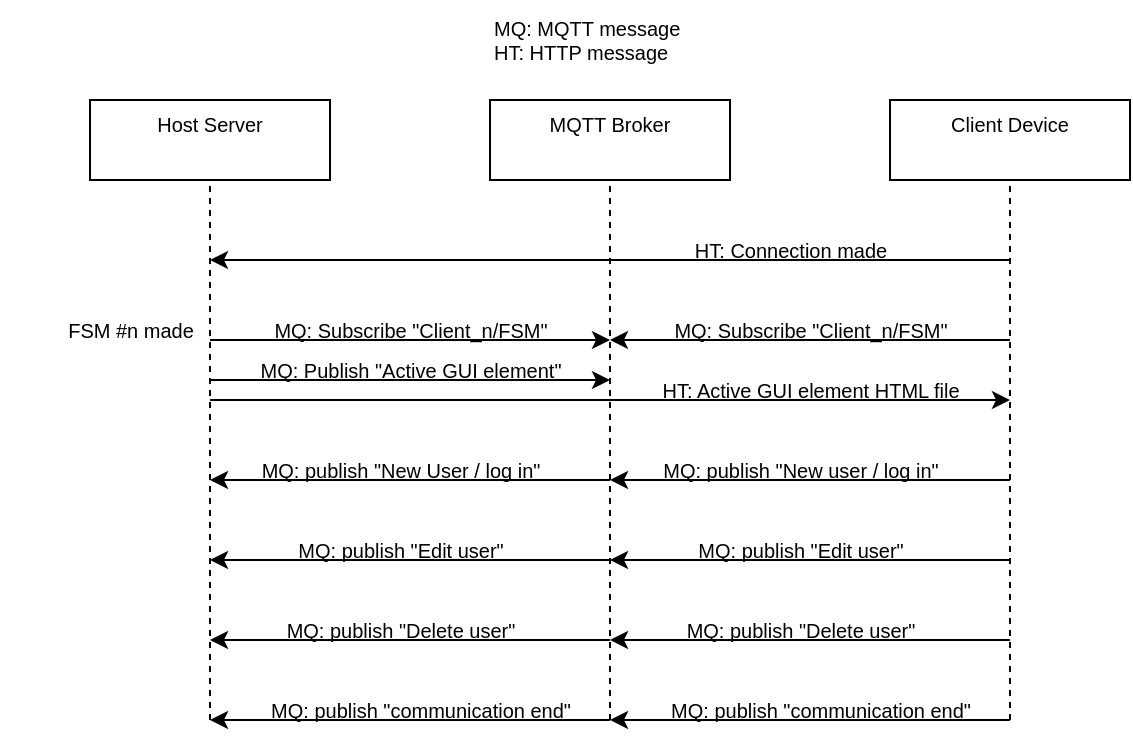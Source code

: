 <mxfile>
    <diagram id="-Frv35_J-lSrahw0ohG_" name="UserAccess">
        <mxGraphModel dx="1026" dy="719" grid="1" gridSize="10" guides="1" tooltips="1" connect="1" arrows="1" fold="1" page="0" pageScale="1" pageWidth="827" pageHeight="1169" math="0" shadow="0">
            <root>
                <mxCell id="0"/>
                <mxCell id="1" parent="0"/>
                <mxCell id="92vTfL0RcZxI9JbUR77s-1" value="Host Server" style="rounded=0;whiteSpace=wrap;html=1;verticalAlign=top;fontSize=10;" parent="1" vertex="1">
                    <mxGeometry x="280" y="240" width="120" height="40" as="geometry"/>
                </mxCell>
                <mxCell id="92vTfL0RcZxI9JbUR77s-2" value="MQTT Broker" style="rounded=0;whiteSpace=wrap;html=1;verticalAlign=top;fontSize=10;" parent="1" vertex="1">
                    <mxGeometry x="480" y="240" width="120" height="40" as="geometry"/>
                </mxCell>
                <mxCell id="92vTfL0RcZxI9JbUR77s-3" value="Client Device" style="rounded=0;whiteSpace=wrap;html=1;verticalAlign=top;fontSize=10;" parent="1" vertex="1">
                    <mxGeometry x="680" y="240" width="120" height="40" as="geometry"/>
                </mxCell>
                <mxCell id="92vTfL0RcZxI9JbUR77s-4" value="" style="endArrow=none;dashed=1;html=1;entryX=0.5;entryY=1;entryDx=0;entryDy=0;sourcePerimeterSpacing=0;fontSize=10;" parent="1" edge="1">
                    <mxGeometry width="50" height="50" relative="1" as="geometry">
                        <mxPoint x="340" y="550" as="sourcePoint"/>
                        <mxPoint x="340" y="280" as="targetPoint"/>
                    </mxGeometry>
                </mxCell>
                <mxCell id="92vTfL0RcZxI9JbUR77s-5" value="" style="endArrow=none;dashed=1;html=1;entryX=0.5;entryY=1;entryDx=0;entryDy=0;sourcePerimeterSpacing=0;fontSize=10;" parent="1" target="92vTfL0RcZxI9JbUR77s-2" edge="1">
                    <mxGeometry width="50" height="50" relative="1" as="geometry">
                        <mxPoint x="540" y="550" as="sourcePoint"/>
                        <mxPoint x="519.5" y="300" as="targetPoint"/>
                    </mxGeometry>
                </mxCell>
                <mxCell id="92vTfL0RcZxI9JbUR77s-6" value="" style="endArrow=none;dashed=1;html=1;entryX=0.5;entryY=1;entryDx=0;entryDy=0;sourcePerimeterSpacing=0;jumpStyle=none;fontSize=10;" parent="1" target="92vTfL0RcZxI9JbUR77s-3" edge="1">
                    <mxGeometry width="50" height="50" relative="1" as="geometry">
                        <mxPoint x="740" y="550" as="sourcePoint"/>
                        <mxPoint x="759.5" y="300" as="targetPoint"/>
                    </mxGeometry>
                </mxCell>
                <mxCell id="92vTfL0RcZxI9JbUR77s-7" value="MQ: MQTT message&lt;br style=&quot;font-size: 10px;&quot;&gt;HT: HTTP message" style="text;html=1;align=left;verticalAlign=middle;resizable=0;points=[];autosize=1;strokeColor=none;fillColor=none;fontSize=10;" parent="1" vertex="1">
                    <mxGeometry x="480" y="190" width="120" height="40" as="geometry"/>
                </mxCell>
                <mxCell id="92vTfL0RcZxI9JbUR77s-8" value="" style="group" parent="1" vertex="1" connectable="0">
                    <mxGeometry x="340" y="360" width="200" height="30" as="geometry"/>
                </mxCell>
                <mxCell id="92vTfL0RcZxI9JbUR77s-9" value="" style="endArrow=classic;html=1;sourcePerimeterSpacing=0;jumpStyle=none;fontSize=10;" parent="92vTfL0RcZxI9JbUR77s-8" edge="1">
                    <mxGeometry width="50" height="50" relative="1" as="geometry">
                        <mxPoint y="20" as="sourcePoint"/>
                        <mxPoint x="200" y="20" as="targetPoint"/>
                    </mxGeometry>
                </mxCell>
                <mxCell id="92vTfL0RcZxI9JbUR77s-10" value="MQ: Publish &quot;Active GUI element&quot;" style="text;html=1;align=center;verticalAlign=middle;resizable=0;points=[];autosize=1;strokeColor=none;fillColor=none;fontSize=10;" parent="92vTfL0RcZxI9JbUR77s-8" vertex="1">
                    <mxGeometry x="15" width="170" height="30" as="geometry"/>
                </mxCell>
                <mxCell id="92vTfL0RcZxI9JbUR77s-11" value="" style="group" parent="1" vertex="1" connectable="0">
                    <mxGeometry x="340" y="370" width="400" height="30" as="geometry"/>
                </mxCell>
                <mxCell id="92vTfL0RcZxI9JbUR77s-12" value="" style="endArrow=classic;html=1;sourcePerimeterSpacing=0;jumpStyle=none;fontSize=10;" parent="92vTfL0RcZxI9JbUR77s-11" edge="1">
                    <mxGeometry width="50" height="50" relative="1" as="geometry">
                        <mxPoint y="20" as="sourcePoint"/>
                        <mxPoint x="400" y="20" as="targetPoint"/>
                    </mxGeometry>
                </mxCell>
                <mxCell id="92vTfL0RcZxI9JbUR77s-13" value="HT: Active GUI element HTML file" style="text;html=1;align=center;verticalAlign=middle;resizable=0;points=[];autosize=1;strokeColor=none;fillColor=none;fontSize=10;" parent="92vTfL0RcZxI9JbUR77s-11" vertex="1">
                    <mxGeometry x="215" width="170" height="30" as="geometry"/>
                </mxCell>
                <mxCell id="92vTfL0RcZxI9JbUR77s-14" value="" style="group" parent="1" vertex="1" connectable="0">
                    <mxGeometry x="540" y="340" width="200" height="30" as="geometry"/>
                </mxCell>
                <mxCell id="92vTfL0RcZxI9JbUR77s-15" value="MQ: Subscribe &quot;Client_n/FSM&quot;" style="text;html=1;align=center;verticalAlign=middle;resizable=0;points=[];autosize=1;strokeColor=none;fillColor=none;fontSize=10;" parent="92vTfL0RcZxI9JbUR77s-14" vertex="1">
                    <mxGeometry x="20" width="160" height="30" as="geometry"/>
                </mxCell>
                <mxCell id="92vTfL0RcZxI9JbUR77s-16" value="" style="endArrow=classic;html=1;sourcePerimeterSpacing=0;jumpStyle=none;fontSize=10;" parent="92vTfL0RcZxI9JbUR77s-14" edge="1">
                    <mxGeometry width="50" height="50" relative="1" as="geometry">
                        <mxPoint x="200" y="20" as="sourcePoint"/>
                        <mxPoint y="20" as="targetPoint"/>
                    </mxGeometry>
                </mxCell>
                <mxCell id="92vTfL0RcZxI9JbUR77s-17" value="" style="group" parent="1" vertex="1" connectable="0">
                    <mxGeometry x="255" y="340" width="285" height="30" as="geometry"/>
                </mxCell>
                <mxCell id="92vTfL0RcZxI9JbUR77s-18" value="FSM #n made" style="text;html=1;align=center;verticalAlign=middle;resizable=0;points=[];autosize=1;strokeColor=none;fillColor=none;fontSize=10;" parent="92vTfL0RcZxI9JbUR77s-17" vertex="1">
                    <mxGeometry width="90" height="30" as="geometry"/>
                </mxCell>
                <mxCell id="92vTfL0RcZxI9JbUR77s-19" value="" style="group" parent="92vTfL0RcZxI9JbUR77s-17" vertex="1" connectable="0">
                    <mxGeometry x="85" width="200" height="30" as="geometry"/>
                </mxCell>
                <mxCell id="92vTfL0RcZxI9JbUR77s-20" value="" style="endArrow=classic;html=1;sourcePerimeterSpacing=0;jumpStyle=none;fontSize=10;" parent="92vTfL0RcZxI9JbUR77s-19" edge="1">
                    <mxGeometry width="50" height="50" relative="1" as="geometry">
                        <mxPoint y="20" as="sourcePoint"/>
                        <mxPoint x="200" y="20" as="targetPoint"/>
                    </mxGeometry>
                </mxCell>
                <mxCell id="92vTfL0RcZxI9JbUR77s-21" value="MQ: Subscribe &quot;Client_n/FSM&quot;" style="text;html=1;align=center;verticalAlign=middle;resizable=0;points=[];autosize=1;strokeColor=none;fillColor=none;fontSize=10;" parent="92vTfL0RcZxI9JbUR77s-19" vertex="1">
                    <mxGeometry x="20" width="160" height="30" as="geometry"/>
                </mxCell>
                <mxCell id="92vTfL0RcZxI9JbUR77s-22" value="" style="group" parent="1" vertex="1" connectable="0">
                    <mxGeometry x="340" y="300" width="400" height="30" as="geometry"/>
                </mxCell>
                <mxCell id="92vTfL0RcZxI9JbUR77s-23" value="" style="endArrow=classic;html=1;sourcePerimeterSpacing=0;jumpStyle=none;fontSize=10;" parent="92vTfL0RcZxI9JbUR77s-22" edge="1">
                    <mxGeometry width="50" height="50" relative="1" as="geometry">
                        <mxPoint x="400" y="20" as="sourcePoint"/>
                        <mxPoint y="20" as="targetPoint"/>
                    </mxGeometry>
                </mxCell>
                <mxCell id="92vTfL0RcZxI9JbUR77s-24" value="HT: Connection made" style="text;html=1;align=center;verticalAlign=middle;resizable=0;points=[];autosize=1;strokeColor=none;fillColor=none;fontSize=10;" parent="92vTfL0RcZxI9JbUR77s-22" vertex="1">
                    <mxGeometry x="230" width="120" height="30" as="geometry"/>
                </mxCell>
                <mxCell id="92vTfL0RcZxI9JbUR77s-25" value="" style="group" parent="1" vertex="1" connectable="0">
                    <mxGeometry x="540" y="520" width="200" height="30" as="geometry"/>
                </mxCell>
                <mxCell id="92vTfL0RcZxI9JbUR77s-26" value="" style="endArrow=classic;html=1;sourcePerimeterSpacing=0;jumpStyle=none;fontSize=10;" parent="92vTfL0RcZxI9JbUR77s-25" edge="1">
                    <mxGeometry width="50" height="50" relative="1" as="geometry">
                        <mxPoint x="200" y="30" as="sourcePoint"/>
                        <mxPoint y="30" as="targetPoint"/>
                    </mxGeometry>
                </mxCell>
                <mxCell id="92vTfL0RcZxI9JbUR77s-27" value="MQ: publish &quot;communication end&quot;" style="text;html=1;align=center;verticalAlign=middle;resizable=0;points=[];autosize=1;strokeColor=none;fillColor=none;fontSize=10;" parent="92vTfL0RcZxI9JbUR77s-25" vertex="1">
                    <mxGeometry x="20" y="10" width="170" height="30" as="geometry"/>
                </mxCell>
                <mxCell id="92vTfL0RcZxI9JbUR77s-28" value="" style="group" parent="1" vertex="1" connectable="0">
                    <mxGeometry x="235" y="520" width="305" height="40" as="geometry"/>
                </mxCell>
                <mxCell id="92vTfL0RcZxI9JbUR77s-29" value="" style="endArrow=classic;html=1;sourcePerimeterSpacing=0;jumpStyle=none;fontSize=10;" parent="92vTfL0RcZxI9JbUR77s-28" edge="1">
                    <mxGeometry width="50" height="50" relative="1" as="geometry">
                        <mxPoint x="305" y="30" as="sourcePoint"/>
                        <mxPoint x="105" y="30" as="targetPoint"/>
                    </mxGeometry>
                </mxCell>
                <mxCell id="92vTfL0RcZxI9JbUR77s-30" value="MQ: publish &quot;communication end&quot;" style="text;html=1;align=center;verticalAlign=middle;resizable=0;points=[];autosize=1;strokeColor=none;fillColor=none;fontSize=10;" parent="92vTfL0RcZxI9JbUR77s-28" vertex="1">
                    <mxGeometry x="125" y="10" width="170" height="30" as="geometry"/>
                </mxCell>
                <mxCell id="92vTfL0RcZxI9JbUR77s-32" value="" style="group" parent="1" vertex="1" connectable="0">
                    <mxGeometry x="540" y="410" width="200" height="30" as="geometry"/>
                </mxCell>
                <mxCell id="92vTfL0RcZxI9JbUR77s-33" value="" style="endArrow=classic;html=1;fontSize=10;sourcePerimeterSpacing=0;jumpStyle=none;" parent="92vTfL0RcZxI9JbUR77s-32" edge="1">
                    <mxGeometry width="50" height="50" relative="1" as="geometry">
                        <mxPoint x="200" y="20" as="sourcePoint"/>
                        <mxPoint y="20" as="targetPoint"/>
                    </mxGeometry>
                </mxCell>
                <mxCell id="92vTfL0RcZxI9JbUR77s-34" value="MQ: publish &quot;New user / log in&quot;" style="text;html=1;align=center;verticalAlign=middle;resizable=0;points=[];autosize=1;strokeColor=none;fillColor=none;fontSize=10;" parent="92vTfL0RcZxI9JbUR77s-32" vertex="1">
                    <mxGeometry x="15" width="160" height="30" as="geometry"/>
                </mxCell>
                <mxCell id="92vTfL0RcZxI9JbUR77s-35" value="" style="group" parent="1" vertex="1" connectable="0">
                    <mxGeometry x="340" y="410" width="200" height="30" as="geometry"/>
                </mxCell>
                <mxCell id="92vTfL0RcZxI9JbUR77s-36" value="" style="endArrow=classic;html=1;fontSize=10;sourcePerimeterSpacing=0;jumpStyle=none;" parent="92vTfL0RcZxI9JbUR77s-35" edge="1">
                    <mxGeometry width="50" height="50" relative="1" as="geometry">
                        <mxPoint x="200" y="20" as="sourcePoint"/>
                        <mxPoint y="20" as="targetPoint"/>
                    </mxGeometry>
                </mxCell>
                <mxCell id="92vTfL0RcZxI9JbUR77s-37" value="MQ: publish &quot;New User / log in&quot;" style="text;html=1;align=center;verticalAlign=middle;resizable=0;points=[];autosize=1;strokeColor=none;fillColor=none;fontSize=10;" parent="92vTfL0RcZxI9JbUR77s-35" vertex="1">
                    <mxGeometry x="15" width="160" height="30" as="geometry"/>
                </mxCell>
                <mxCell id="92vTfL0RcZxI9JbUR77s-38" value="" style="group" parent="1" vertex="1" connectable="0">
                    <mxGeometry x="540" y="450" width="200" height="30" as="geometry"/>
                </mxCell>
                <mxCell id="92vTfL0RcZxI9JbUR77s-39" value="" style="endArrow=classic;html=1;fontSize=10;sourcePerimeterSpacing=0;jumpStyle=none;" parent="92vTfL0RcZxI9JbUR77s-38" edge="1">
                    <mxGeometry width="50" height="50" relative="1" as="geometry">
                        <mxPoint x="200" y="20" as="sourcePoint"/>
                        <mxPoint y="20" as="targetPoint"/>
                    </mxGeometry>
                </mxCell>
                <mxCell id="92vTfL0RcZxI9JbUR77s-40" value="MQ: publish &quot;Edit user&quot;" style="text;html=1;align=center;verticalAlign=middle;resizable=0;points=[];autosize=1;strokeColor=none;fillColor=none;fontSize=10;" parent="92vTfL0RcZxI9JbUR77s-38" vertex="1">
                    <mxGeometry x="30" width="130" height="30" as="geometry"/>
                </mxCell>
                <mxCell id="92vTfL0RcZxI9JbUR77s-41" value="" style="group" parent="1" vertex="1" connectable="0">
                    <mxGeometry x="340" y="450" width="200" height="30" as="geometry"/>
                </mxCell>
                <mxCell id="92vTfL0RcZxI9JbUR77s-42" value="" style="endArrow=classic;html=1;fontSize=10;sourcePerimeterSpacing=0;jumpStyle=none;" parent="92vTfL0RcZxI9JbUR77s-41" edge="1">
                    <mxGeometry width="50" height="50" relative="1" as="geometry">
                        <mxPoint x="200" y="20" as="sourcePoint"/>
                        <mxPoint y="20" as="targetPoint"/>
                    </mxGeometry>
                </mxCell>
                <mxCell id="92vTfL0RcZxI9JbUR77s-43" value="MQ: publish &quot;Edit user&quot;" style="text;html=1;align=center;verticalAlign=middle;resizable=0;points=[];autosize=1;strokeColor=none;fillColor=none;fontSize=10;" parent="92vTfL0RcZxI9JbUR77s-41" vertex="1">
                    <mxGeometry x="30" width="130" height="30" as="geometry"/>
                </mxCell>
                <mxCell id="92vTfL0RcZxI9JbUR77s-44" value="" style="group" parent="1" vertex="1" connectable="0">
                    <mxGeometry x="540" y="490" width="200" height="30" as="geometry"/>
                </mxCell>
                <mxCell id="92vTfL0RcZxI9JbUR77s-45" value="" style="endArrow=classic;html=1;fontSize=10;sourcePerimeterSpacing=0;jumpStyle=none;" parent="92vTfL0RcZxI9JbUR77s-44" edge="1">
                    <mxGeometry width="50" height="50" relative="1" as="geometry">
                        <mxPoint x="200" y="20" as="sourcePoint"/>
                        <mxPoint y="20" as="targetPoint"/>
                    </mxGeometry>
                </mxCell>
                <mxCell id="92vTfL0RcZxI9JbUR77s-46" value="MQ: publish &quot;Delete user&quot;" style="text;html=1;align=center;verticalAlign=middle;resizable=0;points=[];autosize=1;strokeColor=none;fillColor=none;fontSize=10;" parent="92vTfL0RcZxI9JbUR77s-44" vertex="1">
                    <mxGeometry x="25" width="140" height="30" as="geometry"/>
                </mxCell>
                <mxCell id="92vTfL0RcZxI9JbUR77s-47" value="" style="group" parent="1" vertex="1" connectable="0">
                    <mxGeometry x="340" y="490" width="200" height="30" as="geometry"/>
                </mxCell>
                <mxCell id="92vTfL0RcZxI9JbUR77s-48" value="" style="endArrow=classic;html=1;fontSize=10;sourcePerimeterSpacing=0;jumpStyle=none;" parent="92vTfL0RcZxI9JbUR77s-47" edge="1">
                    <mxGeometry width="50" height="50" relative="1" as="geometry">
                        <mxPoint x="200" y="20" as="sourcePoint"/>
                        <mxPoint y="20" as="targetPoint"/>
                    </mxGeometry>
                </mxCell>
                <mxCell id="92vTfL0RcZxI9JbUR77s-49" value="MQ: publish &quot;Delete user&quot;" style="text;html=1;align=center;verticalAlign=middle;resizable=0;points=[];autosize=1;strokeColor=none;fillColor=none;fontSize=10;" parent="92vTfL0RcZxI9JbUR77s-47" vertex="1">
                    <mxGeometry x="25" width="140" height="30" as="geometry"/>
                </mxCell>
            </root>
        </mxGraphModel>
    </diagram>
    <diagram id="aXdiqF1NOzQkNop8aol_" name="Messaging">
        <mxGraphModel dx="1026" dy="719" grid="1" gridSize="10" guides="1" tooltips="1" connect="1" arrows="1" fold="1" page="0" pageScale="1" pageWidth="827" pageHeight="1169" math="0" shadow="0">
            <root>
                <mxCell id="0"/>
                <mxCell id="1" parent="0"/>
                <mxCell id="ATM5kMWGm0fK1ee5wt5G-1" value="Host Server" style="rounded=0;whiteSpace=wrap;html=1;verticalAlign=top;fontSize=10;" parent="1" vertex="1">
                    <mxGeometry x="280" y="240" width="120" height="40" as="geometry"/>
                </mxCell>
                <mxCell id="ATM5kMWGm0fK1ee5wt5G-2" value="MQTT Broker" style="rounded=0;whiteSpace=wrap;html=1;verticalAlign=top;fontSize=10;" parent="1" vertex="1">
                    <mxGeometry x="480" y="240" width="120" height="40" as="geometry"/>
                </mxCell>
                <mxCell id="ATM5kMWGm0fK1ee5wt5G-3" value="Client Device" style="rounded=0;whiteSpace=wrap;html=1;verticalAlign=top;fontSize=10;" parent="1" vertex="1">
                    <mxGeometry x="680" y="240" width="120" height="40" as="geometry"/>
                </mxCell>
                <mxCell id="ATM5kMWGm0fK1ee5wt5G-4" value="" style="endArrow=none;dashed=1;html=1;entryX=0.5;entryY=1;entryDx=0;entryDy=0;sourcePerimeterSpacing=0;fontSize=10;" parent="1" target="ATM5kMWGm0fK1ee5wt5G-1" edge="1">
                    <mxGeometry width="50" height="50" relative="1" as="geometry">
                        <mxPoint x="340" y="530" as="sourcePoint"/>
                        <mxPoint x="330" y="370" as="targetPoint"/>
                    </mxGeometry>
                </mxCell>
                <mxCell id="ATM5kMWGm0fK1ee5wt5G-5" value="" style="endArrow=none;dashed=1;html=1;entryX=0.5;entryY=1;entryDx=0;entryDy=0;sourcePerimeterSpacing=0;fontSize=10;" parent="1" target="ATM5kMWGm0fK1ee5wt5G-2" edge="1">
                    <mxGeometry width="50" height="50" relative="1" as="geometry">
                        <mxPoint x="540" y="530" as="sourcePoint"/>
                        <mxPoint x="519.5" y="300" as="targetPoint"/>
                    </mxGeometry>
                </mxCell>
                <mxCell id="ATM5kMWGm0fK1ee5wt5G-6" value="" style="endArrow=none;dashed=1;html=1;entryX=0.5;entryY=1;entryDx=0;entryDy=0;sourcePerimeterSpacing=0;jumpStyle=none;fontSize=10;" parent="1" target="ATM5kMWGm0fK1ee5wt5G-3" edge="1">
                    <mxGeometry width="50" height="50" relative="1" as="geometry">
                        <mxPoint x="740" y="530" as="sourcePoint"/>
                        <mxPoint x="759.5" y="300" as="targetPoint"/>
                    </mxGeometry>
                </mxCell>
                <mxCell id="ATM5kMWGm0fK1ee5wt5G-7" value="MQ: MQTT message&lt;br style=&quot;font-size: 10px;&quot;&gt;HT: HTTP message" style="text;html=1;align=left;verticalAlign=middle;resizable=0;points=[];autosize=1;strokeColor=none;fillColor=none;fontSize=10;" parent="1" vertex="1">
                    <mxGeometry x="370" y="170" width="120" height="40" as="geometry"/>
                </mxCell>
                <mxCell id="ATM5kMWGm0fK1ee5wt5G-14" value="" style="group" parent="1" vertex="1" connectable="0">
                    <mxGeometry x="340" y="360" width="200" height="30" as="geometry"/>
                </mxCell>
                <mxCell id="ATM5kMWGm0fK1ee5wt5G-15" value="" style="endArrow=classic;html=1;sourcePerimeterSpacing=0;jumpStyle=none;fontSize=10;" parent="ATM5kMWGm0fK1ee5wt5G-14" edge="1">
                    <mxGeometry width="50" height="50" relative="1" as="geometry">
                        <mxPoint y="20" as="sourcePoint"/>
                        <mxPoint x="200" y="20" as="targetPoint"/>
                    </mxGeometry>
                </mxCell>
                <mxCell id="ATM5kMWGm0fK1ee5wt5G-16" value="MQ: Publish &quot;Active GUI element&quot;" style="text;html=1;align=center;verticalAlign=middle;resizable=0;points=[];autosize=1;strokeColor=none;fillColor=none;fontSize=10;" parent="ATM5kMWGm0fK1ee5wt5G-14" vertex="1">
                    <mxGeometry x="15" width="170" height="30" as="geometry"/>
                </mxCell>
                <mxCell id="ATM5kMWGm0fK1ee5wt5G-17" value="" style="group" parent="1" vertex="1" connectable="0">
                    <mxGeometry x="340" y="370" width="400" height="30" as="geometry"/>
                </mxCell>
                <mxCell id="ATM5kMWGm0fK1ee5wt5G-18" value="" style="endArrow=classic;html=1;sourcePerimeterSpacing=0;jumpStyle=none;fontSize=10;" parent="ATM5kMWGm0fK1ee5wt5G-17" edge="1">
                    <mxGeometry width="50" height="50" relative="1" as="geometry">
                        <mxPoint y="20" as="sourcePoint"/>
                        <mxPoint x="400" y="20" as="targetPoint"/>
                    </mxGeometry>
                </mxCell>
                <mxCell id="ATM5kMWGm0fK1ee5wt5G-19" value="HT: Active GUI element HTML file" style="text;html=1;align=center;verticalAlign=middle;resizable=0;points=[];autosize=1;strokeColor=none;fillColor=none;fontSize=10;" parent="ATM5kMWGm0fK1ee5wt5G-17" vertex="1">
                    <mxGeometry x="215" width="170" height="30" as="geometry"/>
                </mxCell>
                <mxCell id="ATM5kMWGm0fK1ee5wt5G-20" value="" style="group" parent="1" vertex="1" connectable="0">
                    <mxGeometry x="540" y="340" width="200" height="30" as="geometry"/>
                </mxCell>
                <mxCell id="ATM5kMWGm0fK1ee5wt5G-21" value="MQ: Subscribe &quot;Client_n/FSM&quot;" style="text;html=1;align=center;verticalAlign=middle;resizable=0;points=[];autosize=1;strokeColor=none;fillColor=none;fontSize=10;" parent="ATM5kMWGm0fK1ee5wt5G-20" vertex="1">
                    <mxGeometry x="20" width="160" height="30" as="geometry"/>
                </mxCell>
                <mxCell id="ATM5kMWGm0fK1ee5wt5G-22" value="" style="endArrow=classic;html=1;sourcePerimeterSpacing=0;jumpStyle=none;fontSize=10;" parent="ATM5kMWGm0fK1ee5wt5G-20" edge="1">
                    <mxGeometry width="50" height="50" relative="1" as="geometry">
                        <mxPoint x="200" y="20" as="sourcePoint"/>
                        <mxPoint y="20" as="targetPoint"/>
                    </mxGeometry>
                </mxCell>
                <mxCell id="ATM5kMWGm0fK1ee5wt5G-23" value="" style="group" parent="1" vertex="1" connectable="0">
                    <mxGeometry x="255" y="340" width="285" height="30" as="geometry"/>
                </mxCell>
                <mxCell id="ATM5kMWGm0fK1ee5wt5G-24" value="FSM #n made" style="text;html=1;align=center;verticalAlign=middle;resizable=0;points=[];autosize=1;strokeColor=none;fillColor=none;fontSize=10;" parent="ATM5kMWGm0fK1ee5wt5G-23" vertex="1">
                    <mxGeometry width="90" height="30" as="geometry"/>
                </mxCell>
                <mxCell id="ATM5kMWGm0fK1ee5wt5G-25" value="" style="group" parent="ATM5kMWGm0fK1ee5wt5G-23" vertex="1" connectable="0">
                    <mxGeometry x="85" width="200" height="30" as="geometry"/>
                </mxCell>
                <mxCell id="ATM5kMWGm0fK1ee5wt5G-26" value="" style="endArrow=classic;html=1;sourcePerimeterSpacing=0;jumpStyle=none;fontSize=10;" parent="ATM5kMWGm0fK1ee5wt5G-25" edge="1">
                    <mxGeometry width="50" height="50" relative="1" as="geometry">
                        <mxPoint y="20" as="sourcePoint"/>
                        <mxPoint x="200" y="20" as="targetPoint"/>
                    </mxGeometry>
                </mxCell>
                <mxCell id="ATM5kMWGm0fK1ee5wt5G-27" value="MQ: Subscribe &quot;Client_n/FSM&quot;" style="text;html=1;align=center;verticalAlign=middle;resizable=0;points=[];autosize=1;strokeColor=none;fillColor=none;fontSize=10;" parent="ATM5kMWGm0fK1ee5wt5G-25" vertex="1">
                    <mxGeometry x="20" width="160" height="30" as="geometry"/>
                </mxCell>
                <mxCell id="ATM5kMWGm0fK1ee5wt5G-28" value="" style="group" parent="1" vertex="1" connectable="0">
                    <mxGeometry x="340" y="300" width="400" height="30" as="geometry"/>
                </mxCell>
                <mxCell id="ATM5kMWGm0fK1ee5wt5G-29" value="" style="endArrow=classic;html=1;sourcePerimeterSpacing=0;jumpStyle=none;fontSize=10;" parent="ATM5kMWGm0fK1ee5wt5G-28" edge="1">
                    <mxGeometry width="50" height="50" relative="1" as="geometry">
                        <mxPoint x="400" y="20" as="sourcePoint"/>
                        <mxPoint y="20" as="targetPoint"/>
                    </mxGeometry>
                </mxCell>
                <mxCell id="ATM5kMWGm0fK1ee5wt5G-30" value="HT: Connection made" style="text;html=1;align=center;verticalAlign=middle;resizable=0;points=[];autosize=1;strokeColor=none;fillColor=none;fontSize=10;" parent="ATM5kMWGm0fK1ee5wt5G-28" vertex="1">
                    <mxGeometry x="230" width="120" height="30" as="geometry"/>
                </mxCell>
                <mxCell id="ATM5kMWGm0fK1ee5wt5G-31" value="" style="group" parent="1" vertex="1" connectable="0">
                    <mxGeometry x="540" y="500" width="200" height="30" as="geometry"/>
                </mxCell>
                <mxCell id="ATM5kMWGm0fK1ee5wt5G-32" value="" style="endArrow=classic;html=1;sourcePerimeterSpacing=0;jumpStyle=none;fontSize=10;" parent="ATM5kMWGm0fK1ee5wt5G-31" edge="1">
                    <mxGeometry width="50" height="50" relative="1" as="geometry">
                        <mxPoint x="200" y="30" as="sourcePoint"/>
                        <mxPoint y="30" as="targetPoint"/>
                    </mxGeometry>
                </mxCell>
                <mxCell id="ATM5kMWGm0fK1ee5wt5G-33" value="MQ: publish &quot;communication end&quot;" style="text;html=1;align=center;verticalAlign=middle;resizable=0;points=[];autosize=1;strokeColor=none;fillColor=none;fontSize=10;" parent="ATM5kMWGm0fK1ee5wt5G-31" vertex="1">
                    <mxGeometry x="15" y="10" width="170" height="30" as="geometry"/>
                </mxCell>
                <mxCell id="ATM5kMWGm0fK1ee5wt5G-34" value="" style="group" parent="1" vertex="1" connectable="0">
                    <mxGeometry x="235" y="500" width="305" height="40" as="geometry"/>
                </mxCell>
                <mxCell id="ATM5kMWGm0fK1ee5wt5G-35" value="" style="endArrow=classic;html=1;sourcePerimeterSpacing=0;jumpStyle=none;fontSize=10;" parent="ATM5kMWGm0fK1ee5wt5G-34" edge="1">
                    <mxGeometry width="50" height="50" relative="1" as="geometry">
                        <mxPoint x="305" y="30" as="sourcePoint"/>
                        <mxPoint x="105" y="30" as="targetPoint"/>
                    </mxGeometry>
                </mxCell>
                <mxCell id="ATM5kMWGm0fK1ee5wt5G-36" value="MQ: publish &quot;communication end&quot;" style="text;html=1;align=center;verticalAlign=middle;resizable=0;points=[];autosize=1;strokeColor=none;fillColor=none;fontSize=10;" parent="ATM5kMWGm0fK1ee5wt5G-34" vertex="1">
                    <mxGeometry x="120" y="10" width="170" height="30" as="geometry"/>
                </mxCell>
                <mxCell id="PWw9FIM78uOcCQuR1NxA-1" value="" style="group" parent="1" vertex="1" connectable="0">
                    <mxGeometry x="540" y="420" width="200" height="30" as="geometry"/>
                </mxCell>
                <mxCell id="PWw9FIM78uOcCQuR1NxA-2" value="" style="endArrow=classic;html=1;sourcePerimeterSpacing=0;jumpStyle=none;fontSize=10;" parent="PWw9FIM78uOcCQuR1NxA-1" edge="1">
                    <mxGeometry width="50" height="50" relative="1" as="geometry">
                        <mxPoint x="200" y="30" as="sourcePoint"/>
                        <mxPoint y="30" as="targetPoint"/>
                    </mxGeometry>
                </mxCell>
                <mxCell id="PWw9FIM78uOcCQuR1NxA-3" value="MQ: publish &quot;New message&quot;" style="text;html=1;align=center;verticalAlign=middle;resizable=0;points=[];autosize=1;strokeColor=none;fillColor=none;fontSize=10;" parent="PWw9FIM78uOcCQuR1NxA-1" vertex="1">
                    <mxGeometry x="25" y="10" width="150" height="30" as="geometry"/>
                </mxCell>
                <mxCell id="PWw9FIM78uOcCQuR1NxA-4" value="" style="group" parent="1" vertex="1" connectable="0">
                    <mxGeometry x="340" y="420" width="200" height="30" as="geometry"/>
                </mxCell>
                <mxCell id="PWw9FIM78uOcCQuR1NxA-5" value="" style="endArrow=classic;html=1;sourcePerimeterSpacing=0;jumpStyle=none;fontSize=10;" parent="PWw9FIM78uOcCQuR1NxA-4" edge="1">
                    <mxGeometry width="50" height="50" relative="1" as="geometry">
                        <mxPoint x="200" y="30" as="sourcePoint"/>
                        <mxPoint y="30" as="targetPoint"/>
                    </mxGeometry>
                </mxCell>
                <mxCell id="PWw9FIM78uOcCQuR1NxA-6" value="MQ: publish &quot;New message&quot;" style="text;html=1;align=center;verticalAlign=middle;resizable=0;points=[];autosize=1;strokeColor=none;fillColor=none;fontSize=10;" parent="PWw9FIM78uOcCQuR1NxA-4" vertex="1">
                    <mxGeometry x="30" y="10" width="150" height="30" as="geometry"/>
                </mxCell>
                <mxCell id="PWw9FIM78uOcCQuR1NxA-10" value="" style="group" parent="1" vertex="1" connectable="0">
                    <mxGeometry x="340" y="470" width="200" height="30" as="geometry"/>
                </mxCell>
                <mxCell id="PWw9FIM78uOcCQuR1NxA-11" value="" style="endArrow=classic;html=1;sourcePerimeterSpacing=0;jumpStyle=none;fontSize=10;" parent="PWw9FIM78uOcCQuR1NxA-10" edge="1">
                    <mxGeometry width="50" height="50" relative="1" as="geometry">
                        <mxPoint y="20" as="sourcePoint"/>
                        <mxPoint x="200" y="20" as="targetPoint"/>
                    </mxGeometry>
                </mxCell>
                <mxCell id="PWw9FIM78uOcCQuR1NxA-12" value="MQ: Publish &quot;New message&quot;" style="text;html=1;align=center;verticalAlign=middle;resizable=0;points=[];autosize=1;strokeColor=none;fillColor=none;fontSize=10;" parent="PWw9FIM78uOcCQuR1NxA-10" vertex="1">
                    <mxGeometry x="25" width="150" height="30" as="geometry"/>
                </mxCell>
                <mxCell id="SSbeRVEwkE4lrMS11p4z-1" value="" style="group" parent="1" vertex="1" connectable="0">
                    <mxGeometry x="540" y="470" width="200" height="30" as="geometry"/>
                </mxCell>
                <mxCell id="SSbeRVEwkE4lrMS11p4z-2" value="" style="endArrow=classic;html=1;sourcePerimeterSpacing=0;jumpStyle=none;fontSize=10;" parent="SSbeRVEwkE4lrMS11p4z-1" edge="1">
                    <mxGeometry width="50" height="50" relative="1" as="geometry">
                        <mxPoint y="20" as="sourcePoint"/>
                        <mxPoint x="200" y="20" as="targetPoint"/>
                    </mxGeometry>
                </mxCell>
                <mxCell id="SSbeRVEwkE4lrMS11p4z-3" value="MQ: Publish &quot;New message&quot;" style="text;html=1;align=center;verticalAlign=middle;resizable=0;points=[];autosize=1;strokeColor=none;fillColor=none;fontSize=10;" parent="SSbeRVEwkE4lrMS11p4z-1" vertex="1">
                    <mxGeometry x="25" width="150" height="30" as="geometry"/>
                </mxCell>
            </root>
        </mxGraphModel>
    </diagram>
    <diagram id="AmW3LeQL9Stmp3IABK4Y" name="Todo tasks">
        <mxGraphModel dx="1026" dy="719" grid="1" gridSize="10" guides="1" tooltips="1" connect="1" arrows="1" fold="1" page="0" pageScale="1" pageWidth="827" pageHeight="1169" math="0" shadow="0">
            <root>
                <mxCell id="0"/>
                <mxCell id="1" parent="0"/>
                <mxCell id="PgFEa8nSVWUeqGzZV6Sg-1" value="Host Server" style="rounded=0;whiteSpace=wrap;html=1;verticalAlign=top;fontSize=10;" parent="1" vertex="1">
                    <mxGeometry x="280" y="240" width="120" height="40" as="geometry"/>
                </mxCell>
                <mxCell id="PgFEa8nSVWUeqGzZV6Sg-2" value="MQTT Broker" style="rounded=0;whiteSpace=wrap;html=1;verticalAlign=top;fontSize=10;" parent="1" vertex="1">
                    <mxGeometry x="480" y="240" width="120" height="40" as="geometry"/>
                </mxCell>
                <mxCell id="PgFEa8nSVWUeqGzZV6Sg-3" value="Client Device" style="rounded=0;whiteSpace=wrap;html=1;verticalAlign=top;fontSize=10;" parent="1" vertex="1">
                    <mxGeometry x="680" y="240" width="120" height="40" as="geometry"/>
                </mxCell>
                <mxCell id="PgFEa8nSVWUeqGzZV6Sg-4" value="" style="endArrow=none;dashed=1;html=1;entryX=0.5;entryY=1;entryDx=0;entryDy=0;sourcePerimeterSpacing=0;fontSize=10;" parent="1" target="PgFEa8nSVWUeqGzZV6Sg-1" edge="1">
                    <mxGeometry width="50" height="50" relative="1" as="geometry">
                        <mxPoint x="340" y="640" as="sourcePoint"/>
                        <mxPoint x="330" y="370" as="targetPoint"/>
                    </mxGeometry>
                </mxCell>
                <mxCell id="PgFEa8nSVWUeqGzZV6Sg-5" value="" style="endArrow=none;dashed=1;html=1;entryX=0.5;entryY=1;entryDx=0;entryDy=0;sourcePerimeterSpacing=0;fontSize=10;" parent="1" target="PgFEa8nSVWUeqGzZV6Sg-2" edge="1">
                    <mxGeometry width="50" height="50" relative="1" as="geometry">
                        <mxPoint x="540" y="640" as="sourcePoint"/>
                        <mxPoint x="519.5" y="300" as="targetPoint"/>
                    </mxGeometry>
                </mxCell>
                <mxCell id="PgFEa8nSVWUeqGzZV6Sg-6" value="" style="endArrow=none;dashed=1;html=1;entryX=0.5;entryY=1;entryDx=0;entryDy=0;sourcePerimeterSpacing=0;jumpStyle=none;fontSize=10;" parent="1" target="PgFEa8nSVWUeqGzZV6Sg-3" edge="1">
                    <mxGeometry width="50" height="50" relative="1" as="geometry">
                        <mxPoint x="740" y="640" as="sourcePoint"/>
                        <mxPoint x="759.5" y="300" as="targetPoint"/>
                    </mxGeometry>
                </mxCell>
                <mxCell id="PgFEa8nSVWUeqGzZV6Sg-7" value="MQ: MQTT message&lt;br style=&quot;font-size: 10px;&quot;&gt;HT: HTTP message" style="text;html=1;align=left;verticalAlign=middle;resizable=0;points=[];autosize=1;strokeColor=none;fillColor=none;fontSize=10;" parent="1" vertex="1">
                    <mxGeometry x="480" y="190" width="120" height="40" as="geometry"/>
                </mxCell>
                <mxCell id="PgFEa8nSVWUeqGzZV6Sg-14" value="" style="group" parent="1" vertex="1" connectable="0">
                    <mxGeometry x="340" y="360" width="200" height="30" as="geometry"/>
                </mxCell>
                <mxCell id="PgFEa8nSVWUeqGzZV6Sg-15" value="" style="endArrow=classic;html=1;sourcePerimeterSpacing=0;jumpStyle=none;fontSize=10;" parent="PgFEa8nSVWUeqGzZV6Sg-14" edge="1">
                    <mxGeometry width="50" height="50" relative="1" as="geometry">
                        <mxPoint y="20" as="sourcePoint"/>
                        <mxPoint x="200" y="20" as="targetPoint"/>
                    </mxGeometry>
                </mxCell>
                <mxCell id="PgFEa8nSVWUeqGzZV6Sg-16" value="MQ: Publish &quot;Active GUI element&quot;" style="text;html=1;align=center;verticalAlign=middle;resizable=0;points=[];autosize=1;strokeColor=none;fillColor=none;fontSize=10;" parent="PgFEa8nSVWUeqGzZV6Sg-14" vertex="1">
                    <mxGeometry x="15" width="170" height="30" as="geometry"/>
                </mxCell>
                <mxCell id="PgFEa8nSVWUeqGzZV6Sg-17" value="" style="group" parent="1" vertex="1" connectable="0">
                    <mxGeometry x="340" y="370" width="400" height="30" as="geometry"/>
                </mxCell>
                <mxCell id="PgFEa8nSVWUeqGzZV6Sg-18" value="" style="endArrow=classic;html=1;sourcePerimeterSpacing=0;jumpStyle=none;fontSize=10;" parent="PgFEa8nSVWUeqGzZV6Sg-17" edge="1">
                    <mxGeometry width="50" height="50" relative="1" as="geometry">
                        <mxPoint y="20" as="sourcePoint"/>
                        <mxPoint x="400" y="20" as="targetPoint"/>
                    </mxGeometry>
                </mxCell>
                <mxCell id="PgFEa8nSVWUeqGzZV6Sg-19" value="HT: Active GUI element HTML file" style="text;html=1;align=center;verticalAlign=middle;resizable=0;points=[];autosize=1;strokeColor=none;fillColor=none;fontSize=10;" parent="PgFEa8nSVWUeqGzZV6Sg-17" vertex="1">
                    <mxGeometry x="215" width="170" height="30" as="geometry"/>
                </mxCell>
                <mxCell id="PgFEa8nSVWUeqGzZV6Sg-20" value="" style="group" parent="1" vertex="1" connectable="0">
                    <mxGeometry x="540" y="340" width="200" height="30" as="geometry"/>
                </mxCell>
                <mxCell id="PgFEa8nSVWUeqGzZV6Sg-21" value="MQ: Subscribe &quot;Client_n/FSM&quot;" style="text;html=1;align=center;verticalAlign=middle;resizable=0;points=[];autosize=1;strokeColor=none;fillColor=none;fontSize=10;" parent="PgFEa8nSVWUeqGzZV6Sg-20" vertex="1">
                    <mxGeometry x="20" width="160" height="30" as="geometry"/>
                </mxCell>
                <mxCell id="PgFEa8nSVWUeqGzZV6Sg-22" value="" style="endArrow=classic;html=1;sourcePerimeterSpacing=0;jumpStyle=none;fontSize=10;" parent="PgFEa8nSVWUeqGzZV6Sg-20" edge="1">
                    <mxGeometry width="50" height="50" relative="1" as="geometry">
                        <mxPoint x="200" y="20" as="sourcePoint"/>
                        <mxPoint y="20" as="targetPoint"/>
                    </mxGeometry>
                </mxCell>
                <mxCell id="PgFEa8nSVWUeqGzZV6Sg-23" value="" style="group" parent="1" vertex="1" connectable="0">
                    <mxGeometry x="255" y="340" width="285" height="30" as="geometry"/>
                </mxCell>
                <mxCell id="PgFEa8nSVWUeqGzZV6Sg-24" value="FSM #n made" style="text;html=1;align=center;verticalAlign=middle;resizable=0;points=[];autosize=1;strokeColor=none;fillColor=none;fontSize=10;" parent="PgFEa8nSVWUeqGzZV6Sg-23" vertex="1">
                    <mxGeometry width="90" height="30" as="geometry"/>
                </mxCell>
                <mxCell id="PgFEa8nSVWUeqGzZV6Sg-25" value="" style="group" parent="PgFEa8nSVWUeqGzZV6Sg-23" vertex="1" connectable="0">
                    <mxGeometry x="85" width="200" height="30" as="geometry"/>
                </mxCell>
                <mxCell id="PgFEa8nSVWUeqGzZV6Sg-26" value="" style="endArrow=classic;html=1;sourcePerimeterSpacing=0;jumpStyle=none;fontSize=10;" parent="PgFEa8nSVWUeqGzZV6Sg-25" edge="1">
                    <mxGeometry width="50" height="50" relative="1" as="geometry">
                        <mxPoint y="20" as="sourcePoint"/>
                        <mxPoint x="200" y="20" as="targetPoint"/>
                    </mxGeometry>
                </mxCell>
                <mxCell id="PgFEa8nSVWUeqGzZV6Sg-27" value="MQ: Subscribe &quot;Client_n/FSM&quot;" style="text;html=1;align=center;verticalAlign=middle;resizable=0;points=[];autosize=1;strokeColor=none;fillColor=none;fontSize=10;" parent="PgFEa8nSVWUeqGzZV6Sg-25" vertex="1">
                    <mxGeometry x="20" width="160" height="30" as="geometry"/>
                </mxCell>
                <mxCell id="PgFEa8nSVWUeqGzZV6Sg-28" value="" style="group" parent="1" vertex="1" connectable="0">
                    <mxGeometry x="340" y="300" width="400" height="30" as="geometry"/>
                </mxCell>
                <mxCell id="PgFEa8nSVWUeqGzZV6Sg-29" value="" style="endArrow=classic;html=1;sourcePerimeterSpacing=0;jumpStyle=none;fontSize=10;" parent="PgFEa8nSVWUeqGzZV6Sg-28" edge="1">
                    <mxGeometry width="50" height="50" relative="1" as="geometry">
                        <mxPoint x="400" y="20" as="sourcePoint"/>
                        <mxPoint y="20" as="targetPoint"/>
                    </mxGeometry>
                </mxCell>
                <mxCell id="PgFEa8nSVWUeqGzZV6Sg-30" value="HT: Connection made" style="text;html=1;align=center;verticalAlign=middle;resizable=0;points=[];autosize=1;strokeColor=none;fillColor=none;fontSize=10;" parent="PgFEa8nSVWUeqGzZV6Sg-28" vertex="1">
                    <mxGeometry x="230" width="120" height="30" as="geometry"/>
                </mxCell>
                <mxCell id="PgFEa8nSVWUeqGzZV6Sg-31" value="" style="group" parent="1" vertex="1" connectable="0">
                    <mxGeometry x="540" y="610" width="200" height="30" as="geometry"/>
                </mxCell>
                <mxCell id="PgFEa8nSVWUeqGzZV6Sg-32" value="" style="endArrow=classic;html=1;sourcePerimeterSpacing=0;jumpStyle=none;fontSize=10;" parent="PgFEa8nSVWUeqGzZV6Sg-31" edge="1">
                    <mxGeometry width="50" height="50" relative="1" as="geometry">
                        <mxPoint x="200" y="30" as="sourcePoint"/>
                        <mxPoint y="30" as="targetPoint"/>
                    </mxGeometry>
                </mxCell>
                <mxCell id="PgFEa8nSVWUeqGzZV6Sg-33" value="MQ: publish &quot;communication end&quot;" style="text;html=1;align=center;verticalAlign=middle;resizable=0;points=[];autosize=1;strokeColor=none;fillColor=none;fontSize=10;" parent="PgFEa8nSVWUeqGzZV6Sg-31" vertex="1">
                    <mxGeometry x="20" y="10" width="170" height="30" as="geometry"/>
                </mxCell>
                <mxCell id="PgFEa8nSVWUeqGzZV6Sg-34" value="" style="group" parent="1" vertex="1" connectable="0">
                    <mxGeometry x="235" y="610" width="305" height="45" as="geometry"/>
                </mxCell>
                <mxCell id="PgFEa8nSVWUeqGzZV6Sg-35" value="" style="endArrow=classic;html=1;sourcePerimeterSpacing=0;jumpStyle=none;fontSize=10;" parent="PgFEa8nSVWUeqGzZV6Sg-34" edge="1">
                    <mxGeometry width="50" height="50" relative="1" as="geometry">
                        <mxPoint x="305" y="30" as="sourcePoint"/>
                        <mxPoint x="105" y="30" as="targetPoint"/>
                    </mxGeometry>
                </mxCell>
                <mxCell id="PgFEa8nSVWUeqGzZV6Sg-36" value="MQ: publish &quot;communication end&quot;" style="text;html=1;align=center;verticalAlign=middle;resizable=0;points=[];autosize=1;strokeColor=none;fillColor=none;fontSize=10;" parent="PgFEa8nSVWUeqGzZV6Sg-34" vertex="1">
                    <mxGeometry x="125" y="10" width="170" height="30" as="geometry"/>
                </mxCell>
                <mxCell id="PgFEa8nSVWUeqGzZV6Sg-49" value="" style="group" parent="1" vertex="1" connectable="0">
                    <mxGeometry x="540" y="410" width="200" height="30" as="geometry"/>
                </mxCell>
                <mxCell id="PgFEa8nSVWUeqGzZV6Sg-47" value="" style="endArrow=classic;html=1;fontSize=10;sourcePerimeterSpacing=0;jumpStyle=none;" parent="PgFEa8nSVWUeqGzZV6Sg-49" edge="1">
                    <mxGeometry width="50" height="50" relative="1" as="geometry">
                        <mxPoint x="200" y="20" as="sourcePoint"/>
                        <mxPoint y="20" as="targetPoint"/>
                    </mxGeometry>
                </mxCell>
                <mxCell id="PgFEa8nSVWUeqGzZV6Sg-48" value="MQ: publish &quot;New task&quot;" style="text;html=1;align=center;verticalAlign=middle;resizable=0;points=[];autosize=1;strokeColor=none;fillColor=none;fontSize=10;" parent="PgFEa8nSVWUeqGzZV6Sg-49" vertex="1">
                    <mxGeometry x="30" width="130" height="30" as="geometry"/>
                </mxCell>
                <mxCell id="PgFEa8nSVWUeqGzZV6Sg-53" value="" style="group" parent="1" vertex="1" connectable="0">
                    <mxGeometry x="340" y="410" width="200" height="30" as="geometry"/>
                </mxCell>
                <mxCell id="PgFEa8nSVWUeqGzZV6Sg-54" value="" style="endArrow=classic;html=1;fontSize=10;sourcePerimeterSpacing=0;jumpStyle=none;" parent="PgFEa8nSVWUeqGzZV6Sg-53" edge="1">
                    <mxGeometry width="50" height="50" relative="1" as="geometry">
                        <mxPoint x="200" y="20" as="sourcePoint"/>
                        <mxPoint y="20" as="targetPoint"/>
                    </mxGeometry>
                </mxCell>
                <mxCell id="PgFEa8nSVWUeqGzZV6Sg-55" value="MQ: publish &quot;New task&quot;" style="text;html=1;align=center;verticalAlign=middle;resizable=0;points=[];autosize=1;strokeColor=none;fillColor=none;fontSize=10;" parent="PgFEa8nSVWUeqGzZV6Sg-53" vertex="1">
                    <mxGeometry x="30" width="130" height="30" as="geometry"/>
                </mxCell>
                <mxCell id="PgFEa8nSVWUeqGzZV6Sg-56" value="" style="group" parent="1" vertex="1" connectable="0">
                    <mxGeometry x="540" y="450" width="200" height="30" as="geometry"/>
                </mxCell>
                <mxCell id="PgFEa8nSVWUeqGzZV6Sg-57" value="" style="endArrow=classic;html=1;fontSize=10;sourcePerimeterSpacing=0;jumpStyle=none;" parent="PgFEa8nSVWUeqGzZV6Sg-56" edge="1">
                    <mxGeometry width="50" height="50" relative="1" as="geometry">
                        <mxPoint x="200" y="20" as="sourcePoint"/>
                        <mxPoint y="20" as="targetPoint"/>
                    </mxGeometry>
                </mxCell>
                <mxCell id="PgFEa8nSVWUeqGzZV6Sg-58" value="MQ: publish &quot;Edit task&quot;" style="text;html=1;align=center;verticalAlign=middle;resizable=0;points=[];autosize=1;strokeColor=none;fillColor=none;fontSize=10;" parent="PgFEa8nSVWUeqGzZV6Sg-56" vertex="1">
                    <mxGeometry x="30" width="130" height="30" as="geometry"/>
                </mxCell>
                <mxCell id="PgFEa8nSVWUeqGzZV6Sg-59" value="" style="group" parent="1" vertex="1" connectable="0">
                    <mxGeometry x="340" y="450" width="200" height="30" as="geometry"/>
                </mxCell>
                <mxCell id="PgFEa8nSVWUeqGzZV6Sg-60" value="" style="endArrow=classic;html=1;fontSize=10;sourcePerimeterSpacing=0;jumpStyle=none;" parent="PgFEa8nSVWUeqGzZV6Sg-59" edge="1">
                    <mxGeometry width="50" height="50" relative="1" as="geometry">
                        <mxPoint x="200" y="20" as="sourcePoint"/>
                        <mxPoint y="20" as="targetPoint"/>
                    </mxGeometry>
                </mxCell>
                <mxCell id="PgFEa8nSVWUeqGzZV6Sg-61" value="MQ: publish &quot;Edit task&quot;" style="text;html=1;align=center;verticalAlign=middle;resizable=0;points=[];autosize=1;strokeColor=none;fillColor=none;fontSize=10;" parent="PgFEa8nSVWUeqGzZV6Sg-59" vertex="1">
                    <mxGeometry x="30" width="130" height="30" as="geometry"/>
                </mxCell>
                <mxCell id="PgFEa8nSVWUeqGzZV6Sg-62" value="" style="group" parent="1" vertex="1" connectable="0">
                    <mxGeometry x="540" y="490" width="200" height="30" as="geometry"/>
                </mxCell>
                <mxCell id="PgFEa8nSVWUeqGzZV6Sg-63" value="" style="endArrow=classic;html=1;fontSize=10;sourcePerimeterSpacing=0;jumpStyle=none;" parent="PgFEa8nSVWUeqGzZV6Sg-62" edge="1">
                    <mxGeometry width="50" height="50" relative="1" as="geometry">
                        <mxPoint x="200" y="20" as="sourcePoint"/>
                        <mxPoint y="20" as="targetPoint"/>
                    </mxGeometry>
                </mxCell>
                <mxCell id="PgFEa8nSVWUeqGzZV6Sg-64" value="MQ: publish &quot;Finished task&quot;" style="text;html=1;align=center;verticalAlign=middle;resizable=0;points=[];autosize=1;strokeColor=none;fillColor=none;fontSize=10;" parent="PgFEa8nSVWUeqGzZV6Sg-62" vertex="1">
                    <mxGeometry x="20" width="150" height="30" as="geometry"/>
                </mxCell>
                <mxCell id="PgFEa8nSVWUeqGzZV6Sg-65" value="" style="group" parent="1" vertex="1" connectable="0">
                    <mxGeometry x="340" y="490" width="200" height="30" as="geometry"/>
                </mxCell>
                <mxCell id="PgFEa8nSVWUeqGzZV6Sg-66" value="" style="endArrow=classic;html=1;fontSize=10;sourcePerimeterSpacing=0;jumpStyle=none;" parent="PgFEa8nSVWUeqGzZV6Sg-65" edge="1">
                    <mxGeometry width="50" height="50" relative="1" as="geometry">
                        <mxPoint x="200" y="20" as="sourcePoint"/>
                        <mxPoint y="20" as="targetPoint"/>
                    </mxGeometry>
                </mxCell>
                <mxCell id="PgFEa8nSVWUeqGzZV6Sg-67" value="MQ: publish &quot;Finished task&quot;" style="text;html=1;align=center;verticalAlign=middle;resizable=0;points=[];autosize=1;strokeColor=none;fillColor=none;fontSize=10;" parent="PgFEa8nSVWUeqGzZV6Sg-65" vertex="1">
                    <mxGeometry x="20" width="150" height="30" as="geometry"/>
                </mxCell>
                <mxCell id="PgFEa8nSVWUeqGzZV6Sg-70" value="" style="group" parent="1" vertex="1" connectable="0">
                    <mxGeometry x="540" y="540" width="200" height="30" as="geometry"/>
                </mxCell>
                <mxCell id="PgFEa8nSVWUeqGzZV6Sg-68" value="MQ: publish &quot;view tasks group x&quot;" style="text;html=1;align=center;verticalAlign=middle;resizable=0;points=[];autosize=1;strokeColor=none;fillColor=none;fontSize=10;" parent="PgFEa8nSVWUeqGzZV6Sg-70" vertex="1">
                    <mxGeometry x="15" width="170" height="30" as="geometry"/>
                </mxCell>
                <mxCell id="PgFEa8nSVWUeqGzZV6Sg-69" value="" style="endArrow=classic;html=1;fontSize=10;sourcePerimeterSpacing=0;jumpStyle=none;" parent="PgFEa8nSVWUeqGzZV6Sg-70" edge="1">
                    <mxGeometry width="50" height="50" relative="1" as="geometry">
                        <mxPoint x="200" y="20" as="sourcePoint"/>
                        <mxPoint y="20" as="targetPoint"/>
                    </mxGeometry>
                </mxCell>
                <mxCell id="PgFEa8nSVWUeqGzZV6Sg-71" value="" style="group" parent="1" vertex="1" connectable="0">
                    <mxGeometry x="340" y="540" width="200" height="30" as="geometry"/>
                </mxCell>
                <mxCell id="PgFEa8nSVWUeqGzZV6Sg-72" value="MQ: publish &quot;view tasks group x&quot;" style="text;html=1;align=center;verticalAlign=middle;resizable=0;points=[];autosize=1;strokeColor=none;fillColor=none;fontSize=10;" parent="PgFEa8nSVWUeqGzZV6Sg-71" vertex="1">
                    <mxGeometry x="15" width="170" height="30" as="geometry"/>
                </mxCell>
                <mxCell id="PgFEa8nSVWUeqGzZV6Sg-73" value="" style="endArrow=classic;html=1;fontSize=10;sourcePerimeterSpacing=0;jumpStyle=none;" parent="PgFEa8nSVWUeqGzZV6Sg-71" edge="1">
                    <mxGeometry width="50" height="50" relative="1" as="geometry">
                        <mxPoint x="200" y="20" as="sourcePoint"/>
                        <mxPoint y="20" as="targetPoint"/>
                    </mxGeometry>
                </mxCell>
                <mxCell id="PgFEa8nSVWUeqGzZV6Sg-81" value="" style="group" parent="1" vertex="1" connectable="0">
                    <mxGeometry x="340" y="560" width="200" height="30" as="geometry"/>
                </mxCell>
                <mxCell id="PgFEa8nSVWUeqGzZV6Sg-79" value="" style="endArrow=classic;html=1;fontSize=10;sourcePerimeterSpacing=0;jumpStyle=none;" parent="PgFEa8nSVWUeqGzZV6Sg-81" edge="1">
                    <mxGeometry width="50" height="50" relative="1" as="geometry">
                        <mxPoint y="20" as="sourcePoint"/>
                        <mxPoint x="200" y="20" as="targetPoint"/>
                    </mxGeometry>
                </mxCell>
                <mxCell id="PgFEa8nSVWUeqGzZV6Sg-80" value="MQ: publish &quot;Tasks group x&quot;" style="text;html=1;align=center;verticalAlign=middle;resizable=0;points=[];autosize=1;strokeColor=none;fillColor=none;fontSize=10;" parent="PgFEa8nSVWUeqGzZV6Sg-81" vertex="1">
                    <mxGeometry x="25" width="150" height="30" as="geometry"/>
                </mxCell>
                <mxCell id="PgFEa8nSVWUeqGzZV6Sg-82" value="" style="group" parent="1" vertex="1" connectable="0">
                    <mxGeometry x="540" y="560" width="200" height="30" as="geometry"/>
                </mxCell>
                <mxCell id="PgFEa8nSVWUeqGzZV6Sg-83" value="" style="endArrow=classic;html=1;fontSize=10;sourcePerimeterSpacing=0;jumpStyle=none;" parent="PgFEa8nSVWUeqGzZV6Sg-82" edge="1">
                    <mxGeometry width="50" height="50" relative="1" as="geometry">
                        <mxPoint y="20" as="sourcePoint"/>
                        <mxPoint x="200" y="20" as="targetPoint"/>
                    </mxGeometry>
                </mxCell>
                <mxCell id="PgFEa8nSVWUeqGzZV6Sg-84" value="MQ: publish &quot;Tasks group x&quot;" style="text;html=1;align=center;verticalAlign=middle;resizable=0;points=[];autosize=1;strokeColor=none;fillColor=none;fontSize=10;" parent="PgFEa8nSVWUeqGzZV6Sg-82" vertex="1">
                    <mxGeometry x="25" width="150" height="30" as="geometry"/>
                </mxCell>
            </root>
        </mxGraphModel>
    </diagram>
    <diagram id="KOnQa4-HOQRgrElEXrlb" name="Standard comms">
        <mxGraphModel dx="1026" dy="719" grid="1" gridSize="10" guides="1" tooltips="1" connect="1" arrows="1" fold="1" page="0" pageScale="1" pageWidth="827" pageHeight="1169" math="0" shadow="0">
            <root>
                <mxCell id="0"/>
                <mxCell id="1" parent="0"/>
                <mxCell id="2" value="Host Server" style="rounded=0;whiteSpace=wrap;html=1;verticalAlign=top;fontSize=10;" parent="1" vertex="1">
                    <mxGeometry x="280" y="240" width="120" height="40" as="geometry"/>
                </mxCell>
                <mxCell id="3" value="MQTT Broker" style="rounded=0;whiteSpace=wrap;html=1;verticalAlign=top;fontSize=10;" parent="1" vertex="1">
                    <mxGeometry x="480" y="240" width="120" height="40" as="geometry"/>
                </mxCell>
                <mxCell id="4" value="Client Device" style="rounded=0;whiteSpace=wrap;html=1;verticalAlign=top;fontSize=10;" parent="1" vertex="1">
                    <mxGeometry x="680" y="240" width="120" height="40" as="geometry"/>
                </mxCell>
                <mxCell id="5" value="" style="endArrow=none;dashed=1;html=1;entryX=0.5;entryY=1;entryDx=0;entryDy=0;sourcePerimeterSpacing=0;fontSize=10;" parent="1" target="2" edge="1">
                    <mxGeometry width="50" height="50" relative="1" as="geometry">
                        <mxPoint x="340" y="600" as="sourcePoint"/>
                        <mxPoint x="330" y="370" as="targetPoint"/>
                    </mxGeometry>
                </mxCell>
                <mxCell id="6" value="" style="endArrow=none;dashed=1;html=1;entryX=0.5;entryY=1;entryDx=0;entryDy=0;sourcePerimeterSpacing=0;fontSize=10;" parent="1" target="3" edge="1">
                    <mxGeometry width="50" height="50" relative="1" as="geometry">
                        <mxPoint x="540" y="600" as="sourcePoint"/>
                        <mxPoint x="519.5" y="300" as="targetPoint"/>
                    </mxGeometry>
                </mxCell>
                <mxCell id="7" value="" style="endArrow=none;dashed=1;html=1;entryX=0.5;entryY=1;entryDx=0;entryDy=0;sourcePerimeterSpacing=0;jumpStyle=none;fontSize=10;" parent="1" target="4" edge="1">
                    <mxGeometry width="50" height="50" relative="1" as="geometry">
                        <mxPoint x="740" y="600" as="sourcePoint"/>
                        <mxPoint x="759.5" y="300" as="targetPoint"/>
                    </mxGeometry>
                </mxCell>
                <mxCell id="19" value="MQ: MQTT message&lt;br style=&quot;font-size: 10px;&quot;&gt;HT: HTTP message" style="text;html=1;align=left;verticalAlign=middle;resizable=0;points=[];autosize=1;strokeColor=none;fillColor=none;fontSize=10;" parent="1" vertex="1">
                    <mxGeometry x="370" y="170" width="120" height="40" as="geometry"/>
                </mxCell>
                <mxCell id="33" value="" style="group" parent="1" vertex="1" connectable="0">
                    <mxGeometry x="540" y="420" width="200" height="30" as="geometry"/>
                </mxCell>
                <mxCell id="30" value="" style="endArrow=classic;html=1;sourcePerimeterSpacing=0;jumpStyle=none;fontSize=10;" parent="33" edge="1">
                    <mxGeometry width="50" height="50" relative="1" as="geometry">
                        <mxPoint y="19.66" as="sourcePoint"/>
                        <mxPoint x="200" y="19.66" as="targetPoint"/>
                    </mxGeometry>
                </mxCell>
                <mxCell id="31" value="MQ: publish &quot;GUI update + Contents&quot;" style="text;html=1;align=center;verticalAlign=middle;resizable=0;points=[];autosize=1;strokeColor=none;fillColor=none;fontSize=10;" parent="33" vertex="1">
                    <mxGeometry x="5" width="190" height="30" as="geometry"/>
                </mxCell>
                <mxCell id="35" value="" style="group" parent="1" vertex="1" connectable="0">
                    <mxGeometry x="340" y="420" width="200" height="30" as="geometry"/>
                </mxCell>
                <mxCell id="28" value="" style="endArrow=classic;html=1;sourcePerimeterSpacing=0;jumpStyle=none;fontSize=10;" parent="35" edge="1">
                    <mxGeometry width="50" height="50" relative="1" as="geometry">
                        <mxPoint y="20" as="sourcePoint"/>
                        <mxPoint x="200" y="20" as="targetPoint"/>
                    </mxGeometry>
                </mxCell>
                <mxCell id="29" value="MQ: publish &quot;GUI update + Contents&quot;" style="text;html=1;align=center;verticalAlign=middle;resizable=0;points=[];autosize=1;strokeColor=none;fillColor=none;fontSize=10;" parent="35" vertex="1">
                    <mxGeometry x="5" width="190" height="30" as="geometry"/>
                </mxCell>
                <mxCell id="36" value="" style="group" parent="1" vertex="1" connectable="0">
                    <mxGeometry x="340" y="380" width="200" height="30" as="geometry"/>
                </mxCell>
                <mxCell id="15" value="" style="endArrow=classic;html=1;sourcePerimeterSpacing=0;jumpStyle=none;fontSize=10;" parent="36" edge="1">
                    <mxGeometry width="50" height="50" relative="1" as="geometry">
                        <mxPoint y="20" as="sourcePoint"/>
                        <mxPoint x="200" y="20" as="targetPoint"/>
                    </mxGeometry>
                </mxCell>
                <mxCell id="17" value="MQ: Publish &quot;Active GUI element&quot;" style="text;html=1;align=center;verticalAlign=middle;resizable=0;points=[];autosize=1;strokeColor=none;fillColor=none;fontSize=10;" parent="36" vertex="1">
                    <mxGeometry x="15" width="170" height="30" as="geometry"/>
                </mxCell>
                <mxCell id="37" value="" style="group" parent="1" vertex="1" connectable="0">
                    <mxGeometry x="340" y="390" width="400" height="30" as="geometry"/>
                </mxCell>
                <mxCell id="16" value="" style="endArrow=classic;html=1;sourcePerimeterSpacing=0;jumpStyle=none;fontSize=10;" parent="37" edge="1">
                    <mxGeometry width="50" height="50" relative="1" as="geometry">
                        <mxPoint y="20" as="sourcePoint"/>
                        <mxPoint x="400" y="20" as="targetPoint"/>
                    </mxGeometry>
                </mxCell>
                <mxCell id="18" value="HT: Active GUI element HTML file" style="text;html=1;align=center;verticalAlign=middle;resizable=0;points=[];autosize=1;strokeColor=none;fillColor=none;fontSize=10;" parent="37" vertex="1">
                    <mxGeometry x="215" width="170" height="30" as="geometry"/>
                </mxCell>
                <mxCell id="38" value="" style="group" parent="1" vertex="1" connectable="0">
                    <mxGeometry x="540" y="340" width="200" height="30" as="geometry"/>
                </mxCell>
                <mxCell id="13" value="MQ: Subscribe &quot;Client_n/FSM&quot;" style="text;html=1;align=center;verticalAlign=middle;resizable=0;points=[];autosize=1;strokeColor=none;fillColor=none;fontSize=10;" parent="38" vertex="1">
                    <mxGeometry x="20" width="160" height="30" as="geometry"/>
                </mxCell>
                <mxCell id="14" value="" style="endArrow=classic;html=1;sourcePerimeterSpacing=0;jumpStyle=none;fontSize=10;" parent="38" edge="1">
                    <mxGeometry width="50" height="50" relative="1" as="geometry">
                        <mxPoint x="200" y="20" as="sourcePoint"/>
                        <mxPoint y="20" as="targetPoint"/>
                    </mxGeometry>
                </mxCell>
                <mxCell id="40" value="" style="group" parent="1" vertex="1" connectable="0">
                    <mxGeometry x="255" y="340" width="285" height="30" as="geometry"/>
                </mxCell>
                <mxCell id="27" value="FSM #n made" style="text;html=1;align=center;verticalAlign=middle;resizable=0;points=[];autosize=1;strokeColor=none;fillColor=none;fontSize=10;" parent="40" vertex="1">
                    <mxGeometry width="90" height="30" as="geometry"/>
                </mxCell>
                <mxCell id="39" value="" style="group" parent="40" vertex="1" connectable="0">
                    <mxGeometry x="85" width="200" height="30" as="geometry"/>
                </mxCell>
                <mxCell id="11" value="" style="endArrow=classic;html=1;sourcePerimeterSpacing=0;jumpStyle=none;fontSize=10;" parent="39" edge="1">
                    <mxGeometry width="50" height="50" relative="1" as="geometry">
                        <mxPoint y="20" as="sourcePoint"/>
                        <mxPoint x="200" y="20" as="targetPoint"/>
                    </mxGeometry>
                </mxCell>
                <mxCell id="12" value="MQ: Subscribe &quot;Client_n/FSM&quot;" style="text;html=1;align=center;verticalAlign=middle;resizable=0;points=[];autosize=1;strokeColor=none;fillColor=none;fontSize=10;" parent="39" vertex="1">
                    <mxGeometry x="20" width="160" height="30" as="geometry"/>
                </mxCell>
                <mxCell id="41" value="" style="group" parent="1" vertex="1" connectable="0">
                    <mxGeometry x="340" y="300" width="400" height="30" as="geometry"/>
                </mxCell>
                <mxCell id="25" value="" style="endArrow=classic;html=1;sourcePerimeterSpacing=0;jumpStyle=none;fontSize=10;" parent="41" edge="1">
                    <mxGeometry width="50" height="50" relative="1" as="geometry">
                        <mxPoint x="400" y="20" as="sourcePoint"/>
                        <mxPoint y="20" as="targetPoint"/>
                    </mxGeometry>
                </mxCell>
                <mxCell id="26" value="HT: Connection made" style="text;html=1;align=center;verticalAlign=middle;resizable=0;points=[];autosize=1;strokeColor=none;fillColor=none;fontSize=10;" parent="41" vertex="1">
                    <mxGeometry x="230" width="120" height="30" as="geometry"/>
                </mxCell>
                <mxCell id="42" value="" style="group" parent="1" vertex="1" connectable="0">
                    <mxGeometry x="540" y="570" width="200" height="30" as="geometry"/>
                </mxCell>
                <mxCell id="20" value="" style="endArrow=classic;html=1;sourcePerimeterSpacing=0;jumpStyle=none;fontSize=10;" parent="42" edge="1">
                    <mxGeometry width="50" height="50" relative="1" as="geometry">
                        <mxPoint x="200" y="30" as="sourcePoint"/>
                        <mxPoint y="30" as="targetPoint"/>
                    </mxGeometry>
                </mxCell>
                <mxCell id="22" value="MQ: publish &quot;communication end&quot;" style="text;html=1;align=center;verticalAlign=middle;resizable=0;points=[];autosize=1;strokeColor=none;fillColor=none;fontSize=10;" parent="42" vertex="1">
                    <mxGeometry x="20" y="10" width="170" height="30" as="geometry"/>
                </mxCell>
                <mxCell id="43" value="" style="group" parent="1" vertex="1" connectable="0">
                    <mxGeometry x="235" y="570" width="305" height="40" as="geometry"/>
                </mxCell>
                <mxCell id="21" value="" style="endArrow=classic;html=1;sourcePerimeterSpacing=0;jumpStyle=none;fontSize=10;" parent="43" edge="1">
                    <mxGeometry width="50" height="50" relative="1" as="geometry">
                        <mxPoint x="305" y="30" as="sourcePoint"/>
                        <mxPoint x="105" y="30" as="targetPoint"/>
                    </mxGeometry>
                </mxCell>
                <mxCell id="23" value="MQ: publish &quot;communication end&quot;" style="text;html=1;align=center;verticalAlign=middle;resizable=0;points=[];autosize=1;strokeColor=none;fillColor=none;fontSize=10;" parent="43" vertex="1">
                    <mxGeometry x="125" y="5" width="170" height="30" as="geometry"/>
                </mxCell>
                <mxCell id="24" value="FSM #n destroyed" style="text;html=1;align=center;verticalAlign=middle;resizable=0;points=[];autosize=1;strokeColor=none;fillColor=none;fontSize=10;" parent="43" vertex="1">
                    <mxGeometry y="10" width="110" height="30" as="geometry"/>
                </mxCell>
                <mxCell id="47" value="" style="group" parent="1" vertex="1" connectable="0">
                    <mxGeometry x="340" y="460" width="400" height="30" as="geometry"/>
                </mxCell>
                <mxCell id="45" value="" style="endArrow=classic;html=1;fontSize=10;sourcePerimeterSpacing=0;jumpStyle=none;" parent="47" edge="1">
                    <mxGeometry width="50" height="50" relative="1" as="geometry">
                        <mxPoint x="400" y="20" as="sourcePoint"/>
                        <mxPoint y="20" as="targetPoint"/>
                    </mxGeometry>
                </mxCell>
                <mxCell id="46" value="HT: New page / GUI" style="text;html=1;align=center;verticalAlign=middle;resizable=0;points=[];autosize=1;strokeColor=none;fillColor=none;fontSize=10;" parent="47" vertex="1">
                    <mxGeometry x="245" width="110" height="30" as="geometry"/>
                </mxCell>
                <mxCell id="48" value="" style="group" parent="1" vertex="1" connectable="0">
                    <mxGeometry x="340" y="490" width="200" height="30" as="geometry"/>
                </mxCell>
                <mxCell id="49" value="" style="endArrow=classic;html=1;sourcePerimeterSpacing=0;jumpStyle=none;fontSize=10;" parent="48" edge="1">
                    <mxGeometry width="50" height="50" relative="1" as="geometry">
                        <mxPoint y="20" as="sourcePoint"/>
                        <mxPoint x="200" y="20" as="targetPoint"/>
                    </mxGeometry>
                </mxCell>
                <mxCell id="50" value="MQ: Publish &quot;Active GUI element&quot;" style="text;html=1;align=center;verticalAlign=middle;resizable=0;points=[];autosize=1;strokeColor=none;fillColor=none;fontSize=10;" parent="48" vertex="1">
                    <mxGeometry x="15" width="170" height="30" as="geometry"/>
                </mxCell>
                <mxCell id="52" value="" style="group" parent="1" vertex="1" connectable="0">
                    <mxGeometry x="340" y="500" width="400" height="30" as="geometry"/>
                </mxCell>
                <mxCell id="53" value="" style="endArrow=classic;html=1;sourcePerimeterSpacing=0;jumpStyle=none;fontSize=10;" parent="52" edge="1">
                    <mxGeometry width="50" height="50" relative="1" as="geometry">
                        <mxPoint y="20" as="sourcePoint"/>
                        <mxPoint x="400" y="20" as="targetPoint"/>
                    </mxGeometry>
                </mxCell>
                <mxCell id="54" value="HT: Active GUI element HTML file" style="text;html=1;align=center;verticalAlign=middle;resizable=0;points=[];autosize=1;strokeColor=none;fillColor=none;fontSize=10;" parent="52" vertex="1">
                    <mxGeometry x="215" width="170" height="30" as="geometry"/>
                </mxCell>
            </root>
        </mxGraphModel>
    </diagram>
</mxfile>